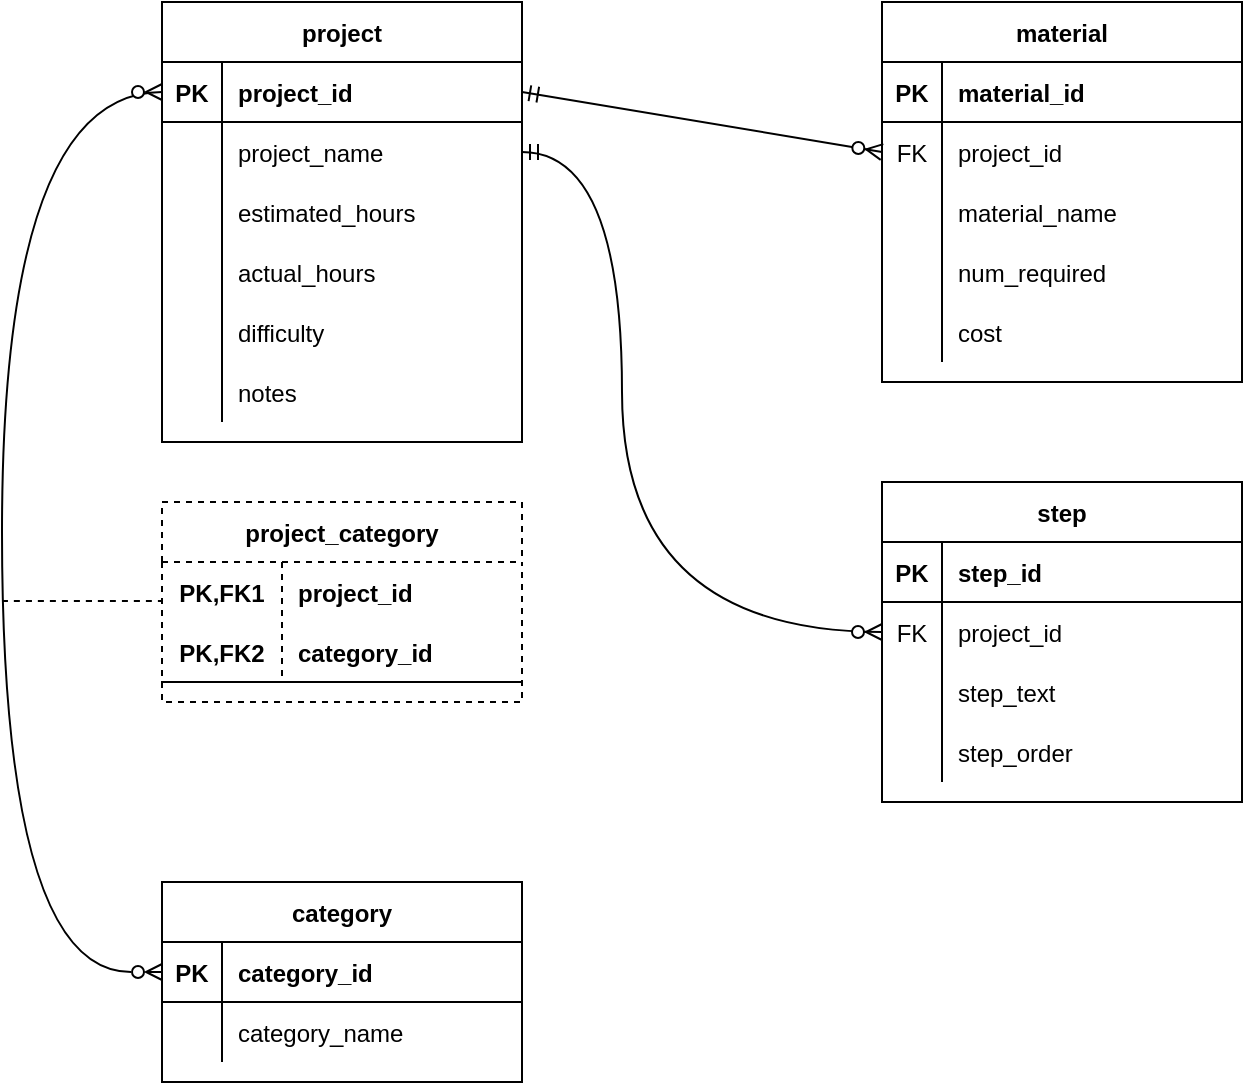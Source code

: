 <mxfile version="20.2.3" type="device"><diagram id="1pxzD25PmBHVqijbHS-p" name="Page-1"><mxGraphModel dx="946" dy="672" grid="1" gridSize="10" guides="1" tooltips="1" connect="1" arrows="1" fold="1" page="1" pageScale="1" pageWidth="850" pageHeight="1100" math="0" shadow="0"><root><mxCell id="0"/><mxCell id="1" parent="0"/><mxCell id="aXJeBxN5qOBs1u7m2mep-1" value="project" style="shape=table;startSize=30;container=1;collapsible=1;childLayout=tableLayout;fixedRows=1;rowLines=0;fontStyle=1;align=center;resizeLast=1;" vertex="1" parent="1"><mxGeometry x="120" y="80" width="180" height="220" as="geometry"/></mxCell><mxCell id="aXJeBxN5qOBs1u7m2mep-2" value="" style="shape=tableRow;horizontal=0;startSize=0;swimlaneHead=0;swimlaneBody=0;fillColor=none;collapsible=0;dropTarget=0;points=[[0,0.5],[1,0.5]];portConstraint=eastwest;top=0;left=0;right=0;bottom=1;" vertex="1" parent="aXJeBxN5qOBs1u7m2mep-1"><mxGeometry y="30" width="180" height="30" as="geometry"/></mxCell><mxCell id="aXJeBxN5qOBs1u7m2mep-3" value="PK" style="shape=partialRectangle;connectable=0;fillColor=none;top=0;left=0;bottom=0;right=0;fontStyle=1;overflow=hidden;" vertex="1" parent="aXJeBxN5qOBs1u7m2mep-2"><mxGeometry width="30" height="30" as="geometry"><mxRectangle width="30" height="30" as="alternateBounds"/></mxGeometry></mxCell><mxCell id="aXJeBxN5qOBs1u7m2mep-4" value="project_id" style="shape=partialRectangle;connectable=0;fillColor=none;top=0;left=0;bottom=0;right=0;align=left;spacingLeft=6;fontStyle=1;overflow=hidden;" vertex="1" parent="aXJeBxN5qOBs1u7m2mep-2"><mxGeometry x="30" width="150" height="30" as="geometry"><mxRectangle width="150" height="30" as="alternateBounds"/></mxGeometry></mxCell><mxCell id="aXJeBxN5qOBs1u7m2mep-5" value="" style="shape=tableRow;horizontal=0;startSize=0;swimlaneHead=0;swimlaneBody=0;fillColor=none;collapsible=0;dropTarget=0;points=[[0,0.5],[1,0.5]];portConstraint=eastwest;top=0;left=0;right=0;bottom=0;" vertex="1" parent="aXJeBxN5qOBs1u7m2mep-1"><mxGeometry y="60" width="180" height="30" as="geometry"/></mxCell><mxCell id="aXJeBxN5qOBs1u7m2mep-6" value="" style="shape=partialRectangle;connectable=0;fillColor=none;top=0;left=0;bottom=0;right=0;editable=1;overflow=hidden;" vertex="1" parent="aXJeBxN5qOBs1u7m2mep-5"><mxGeometry width="30" height="30" as="geometry"><mxRectangle width="30" height="30" as="alternateBounds"/></mxGeometry></mxCell><mxCell id="aXJeBxN5qOBs1u7m2mep-7" value="project_name" style="shape=partialRectangle;connectable=0;fillColor=none;top=0;left=0;bottom=0;right=0;align=left;spacingLeft=6;overflow=hidden;" vertex="1" parent="aXJeBxN5qOBs1u7m2mep-5"><mxGeometry x="30" width="150" height="30" as="geometry"><mxRectangle width="150" height="30" as="alternateBounds"/></mxGeometry></mxCell><mxCell id="aXJeBxN5qOBs1u7m2mep-8" value="" style="shape=tableRow;horizontal=0;startSize=0;swimlaneHead=0;swimlaneBody=0;fillColor=none;collapsible=0;dropTarget=0;points=[[0,0.5],[1,0.5]];portConstraint=eastwest;top=0;left=0;right=0;bottom=0;" vertex="1" parent="aXJeBxN5qOBs1u7m2mep-1"><mxGeometry y="90" width="180" height="30" as="geometry"/></mxCell><mxCell id="aXJeBxN5qOBs1u7m2mep-9" value="" style="shape=partialRectangle;connectable=0;fillColor=none;top=0;left=0;bottom=0;right=0;editable=1;overflow=hidden;" vertex="1" parent="aXJeBxN5qOBs1u7m2mep-8"><mxGeometry width="30" height="30" as="geometry"><mxRectangle width="30" height="30" as="alternateBounds"/></mxGeometry></mxCell><mxCell id="aXJeBxN5qOBs1u7m2mep-10" value="estimated_hours" style="shape=partialRectangle;connectable=0;fillColor=none;top=0;left=0;bottom=0;right=0;align=left;spacingLeft=6;overflow=hidden;" vertex="1" parent="aXJeBxN5qOBs1u7m2mep-8"><mxGeometry x="30" width="150" height="30" as="geometry"><mxRectangle width="150" height="30" as="alternateBounds"/></mxGeometry></mxCell><mxCell id="aXJeBxN5qOBs1u7m2mep-11" value="" style="shape=tableRow;horizontal=0;startSize=0;swimlaneHead=0;swimlaneBody=0;fillColor=none;collapsible=0;dropTarget=0;points=[[0,0.5],[1,0.5]];portConstraint=eastwest;top=0;left=0;right=0;bottom=0;" vertex="1" parent="aXJeBxN5qOBs1u7m2mep-1"><mxGeometry y="120" width="180" height="30" as="geometry"/></mxCell><mxCell id="aXJeBxN5qOBs1u7m2mep-12" value="" style="shape=partialRectangle;connectable=0;fillColor=none;top=0;left=0;bottom=0;right=0;editable=1;overflow=hidden;" vertex="1" parent="aXJeBxN5qOBs1u7m2mep-11"><mxGeometry width="30" height="30" as="geometry"><mxRectangle width="30" height="30" as="alternateBounds"/></mxGeometry></mxCell><mxCell id="aXJeBxN5qOBs1u7m2mep-13" value="actual_hours" style="shape=partialRectangle;connectable=0;fillColor=none;top=0;left=0;bottom=0;right=0;align=left;spacingLeft=6;overflow=hidden;" vertex="1" parent="aXJeBxN5qOBs1u7m2mep-11"><mxGeometry x="30" width="150" height="30" as="geometry"><mxRectangle width="150" height="30" as="alternateBounds"/></mxGeometry></mxCell><mxCell id="aXJeBxN5qOBs1u7m2mep-14" style="shape=tableRow;horizontal=0;startSize=0;swimlaneHead=0;swimlaneBody=0;fillColor=none;collapsible=0;dropTarget=0;points=[[0,0.5],[1,0.5]];portConstraint=eastwest;top=0;left=0;right=0;bottom=0;" vertex="1" parent="aXJeBxN5qOBs1u7m2mep-1"><mxGeometry y="150" width="180" height="30" as="geometry"/></mxCell><mxCell id="aXJeBxN5qOBs1u7m2mep-15" style="shape=partialRectangle;connectable=0;fillColor=none;top=0;left=0;bottom=0;right=0;editable=1;overflow=hidden;" vertex="1" parent="aXJeBxN5qOBs1u7m2mep-14"><mxGeometry width="30" height="30" as="geometry"><mxRectangle width="30" height="30" as="alternateBounds"/></mxGeometry></mxCell><mxCell id="aXJeBxN5qOBs1u7m2mep-16" value="difficulty" style="shape=partialRectangle;connectable=0;fillColor=none;top=0;left=0;bottom=0;right=0;align=left;spacingLeft=6;overflow=hidden;" vertex="1" parent="aXJeBxN5qOBs1u7m2mep-14"><mxGeometry x="30" width="150" height="30" as="geometry"><mxRectangle width="150" height="30" as="alternateBounds"/></mxGeometry></mxCell><mxCell id="aXJeBxN5qOBs1u7m2mep-17" style="shape=tableRow;horizontal=0;startSize=0;swimlaneHead=0;swimlaneBody=0;fillColor=none;collapsible=0;dropTarget=0;points=[[0,0.5],[1,0.5]];portConstraint=eastwest;top=0;left=0;right=0;bottom=0;" vertex="1" parent="aXJeBxN5qOBs1u7m2mep-1"><mxGeometry y="180" width="180" height="30" as="geometry"/></mxCell><mxCell id="aXJeBxN5qOBs1u7m2mep-18" style="shape=partialRectangle;connectable=0;fillColor=none;top=0;left=0;bottom=0;right=0;editable=1;overflow=hidden;" vertex="1" parent="aXJeBxN5qOBs1u7m2mep-17"><mxGeometry width="30" height="30" as="geometry"><mxRectangle width="30" height="30" as="alternateBounds"/></mxGeometry></mxCell><mxCell id="aXJeBxN5qOBs1u7m2mep-19" value="notes" style="shape=partialRectangle;connectable=0;fillColor=none;top=0;left=0;bottom=0;right=0;align=left;spacingLeft=6;overflow=hidden;" vertex="1" parent="aXJeBxN5qOBs1u7m2mep-17"><mxGeometry x="30" width="150" height="30" as="geometry"><mxRectangle width="150" height="30" as="alternateBounds"/></mxGeometry></mxCell><mxCell id="aXJeBxN5qOBs1u7m2mep-20" value="material" style="shape=table;startSize=30;container=1;collapsible=1;childLayout=tableLayout;fixedRows=1;rowLines=0;fontStyle=1;align=center;resizeLast=1;" vertex="1" parent="1"><mxGeometry x="480" y="80" width="180" height="190" as="geometry"/></mxCell><mxCell id="aXJeBxN5qOBs1u7m2mep-21" value="" style="shape=tableRow;horizontal=0;startSize=0;swimlaneHead=0;swimlaneBody=0;fillColor=none;collapsible=0;dropTarget=0;points=[[0,0.5],[1,0.5]];portConstraint=eastwest;top=0;left=0;right=0;bottom=1;" vertex="1" parent="aXJeBxN5qOBs1u7m2mep-20"><mxGeometry y="30" width="180" height="30" as="geometry"/></mxCell><mxCell id="aXJeBxN5qOBs1u7m2mep-22" value="PK" style="shape=partialRectangle;connectable=0;fillColor=none;top=0;left=0;bottom=0;right=0;fontStyle=1;overflow=hidden;" vertex="1" parent="aXJeBxN5qOBs1u7m2mep-21"><mxGeometry width="30" height="30" as="geometry"><mxRectangle width="30" height="30" as="alternateBounds"/></mxGeometry></mxCell><mxCell id="aXJeBxN5qOBs1u7m2mep-23" value="material_id" style="shape=partialRectangle;connectable=0;fillColor=none;top=0;left=0;bottom=0;right=0;align=left;spacingLeft=6;fontStyle=1;overflow=hidden;" vertex="1" parent="aXJeBxN5qOBs1u7m2mep-21"><mxGeometry x="30" width="150" height="30" as="geometry"><mxRectangle width="150" height="30" as="alternateBounds"/></mxGeometry></mxCell><mxCell id="aXJeBxN5qOBs1u7m2mep-24" value="" style="shape=tableRow;horizontal=0;startSize=0;swimlaneHead=0;swimlaneBody=0;fillColor=none;collapsible=0;dropTarget=0;points=[[0,0.5],[1,0.5]];portConstraint=eastwest;top=0;left=0;right=0;bottom=0;" vertex="1" parent="aXJeBxN5qOBs1u7m2mep-20"><mxGeometry y="60" width="180" height="30" as="geometry"/></mxCell><mxCell id="aXJeBxN5qOBs1u7m2mep-25" value="FK" style="shape=partialRectangle;connectable=0;fillColor=none;top=0;left=0;bottom=0;right=0;editable=1;overflow=hidden;" vertex="1" parent="aXJeBxN5qOBs1u7m2mep-24"><mxGeometry width="30" height="30" as="geometry"><mxRectangle width="30" height="30" as="alternateBounds"/></mxGeometry></mxCell><mxCell id="aXJeBxN5qOBs1u7m2mep-26" value="project_id" style="shape=partialRectangle;connectable=0;fillColor=none;top=0;left=0;bottom=0;right=0;align=left;spacingLeft=6;overflow=hidden;" vertex="1" parent="aXJeBxN5qOBs1u7m2mep-24"><mxGeometry x="30" width="150" height="30" as="geometry"><mxRectangle width="150" height="30" as="alternateBounds"/></mxGeometry></mxCell><mxCell id="aXJeBxN5qOBs1u7m2mep-27" value="" style="shape=tableRow;horizontal=0;startSize=0;swimlaneHead=0;swimlaneBody=0;fillColor=none;collapsible=0;dropTarget=0;points=[[0,0.5],[1,0.5]];portConstraint=eastwest;top=0;left=0;right=0;bottom=0;" vertex="1" parent="aXJeBxN5qOBs1u7m2mep-20"><mxGeometry y="90" width="180" height="30" as="geometry"/></mxCell><mxCell id="aXJeBxN5qOBs1u7m2mep-28" value="" style="shape=partialRectangle;connectable=0;fillColor=none;top=0;left=0;bottom=0;right=0;editable=1;overflow=hidden;" vertex="1" parent="aXJeBxN5qOBs1u7m2mep-27"><mxGeometry width="30" height="30" as="geometry"><mxRectangle width="30" height="30" as="alternateBounds"/></mxGeometry></mxCell><mxCell id="aXJeBxN5qOBs1u7m2mep-29" value="material_name" style="shape=partialRectangle;connectable=0;fillColor=none;top=0;left=0;bottom=0;right=0;align=left;spacingLeft=6;overflow=hidden;" vertex="1" parent="aXJeBxN5qOBs1u7m2mep-27"><mxGeometry x="30" width="150" height="30" as="geometry"><mxRectangle width="150" height="30" as="alternateBounds"/></mxGeometry></mxCell><mxCell id="aXJeBxN5qOBs1u7m2mep-30" value="" style="shape=tableRow;horizontal=0;startSize=0;swimlaneHead=0;swimlaneBody=0;fillColor=none;collapsible=0;dropTarget=0;points=[[0,0.5],[1,0.5]];portConstraint=eastwest;top=0;left=0;right=0;bottom=0;" vertex="1" parent="aXJeBxN5qOBs1u7m2mep-20"><mxGeometry y="120" width="180" height="30" as="geometry"/></mxCell><mxCell id="aXJeBxN5qOBs1u7m2mep-31" value="" style="shape=partialRectangle;connectable=0;fillColor=none;top=0;left=0;bottom=0;right=0;editable=1;overflow=hidden;" vertex="1" parent="aXJeBxN5qOBs1u7m2mep-30"><mxGeometry width="30" height="30" as="geometry"><mxRectangle width="30" height="30" as="alternateBounds"/></mxGeometry></mxCell><mxCell id="aXJeBxN5qOBs1u7m2mep-32" value="num_required" style="shape=partialRectangle;connectable=0;fillColor=none;top=0;left=0;bottom=0;right=0;align=left;spacingLeft=6;overflow=hidden;" vertex="1" parent="aXJeBxN5qOBs1u7m2mep-30"><mxGeometry x="30" width="150" height="30" as="geometry"><mxRectangle width="150" height="30" as="alternateBounds"/></mxGeometry></mxCell><mxCell id="aXJeBxN5qOBs1u7m2mep-33" style="shape=tableRow;horizontal=0;startSize=0;swimlaneHead=0;swimlaneBody=0;fillColor=none;collapsible=0;dropTarget=0;points=[[0,0.5],[1,0.5]];portConstraint=eastwest;top=0;left=0;right=0;bottom=0;" vertex="1" parent="aXJeBxN5qOBs1u7m2mep-20"><mxGeometry y="150" width="180" height="30" as="geometry"/></mxCell><mxCell id="aXJeBxN5qOBs1u7m2mep-34" style="shape=partialRectangle;connectable=0;fillColor=none;top=0;left=0;bottom=0;right=0;editable=1;overflow=hidden;" vertex="1" parent="aXJeBxN5qOBs1u7m2mep-33"><mxGeometry width="30" height="30" as="geometry"><mxRectangle width="30" height="30" as="alternateBounds"/></mxGeometry></mxCell><mxCell id="aXJeBxN5qOBs1u7m2mep-35" value="cost" style="shape=partialRectangle;connectable=0;fillColor=none;top=0;left=0;bottom=0;right=0;align=left;spacingLeft=6;overflow=hidden;" vertex="1" parent="aXJeBxN5qOBs1u7m2mep-33"><mxGeometry x="30" width="150" height="30" as="geometry"><mxRectangle width="150" height="30" as="alternateBounds"/></mxGeometry></mxCell><mxCell id="aXJeBxN5qOBs1u7m2mep-36" value="step" style="shape=table;startSize=30;container=1;collapsible=1;childLayout=tableLayout;fixedRows=1;rowLines=0;fontStyle=1;align=center;resizeLast=1;" vertex="1" parent="1"><mxGeometry x="480" y="320" width="180" height="160" as="geometry"/></mxCell><mxCell id="aXJeBxN5qOBs1u7m2mep-37" value="" style="shape=tableRow;horizontal=0;startSize=0;swimlaneHead=0;swimlaneBody=0;fillColor=none;collapsible=0;dropTarget=0;points=[[0,0.5],[1,0.5]];portConstraint=eastwest;top=0;left=0;right=0;bottom=1;" vertex="1" parent="aXJeBxN5qOBs1u7m2mep-36"><mxGeometry y="30" width="180" height="30" as="geometry"/></mxCell><mxCell id="aXJeBxN5qOBs1u7m2mep-38" value="PK" style="shape=partialRectangle;connectable=0;fillColor=none;top=0;left=0;bottom=0;right=0;fontStyle=1;overflow=hidden;" vertex="1" parent="aXJeBxN5qOBs1u7m2mep-37"><mxGeometry width="30" height="30" as="geometry"><mxRectangle width="30" height="30" as="alternateBounds"/></mxGeometry></mxCell><mxCell id="aXJeBxN5qOBs1u7m2mep-39" value="step_id" style="shape=partialRectangle;connectable=0;fillColor=none;top=0;left=0;bottom=0;right=0;align=left;spacingLeft=6;fontStyle=1;overflow=hidden;" vertex="1" parent="aXJeBxN5qOBs1u7m2mep-37"><mxGeometry x="30" width="150" height="30" as="geometry"><mxRectangle width="150" height="30" as="alternateBounds"/></mxGeometry></mxCell><mxCell id="aXJeBxN5qOBs1u7m2mep-40" value="" style="shape=tableRow;horizontal=0;startSize=0;swimlaneHead=0;swimlaneBody=0;fillColor=none;collapsible=0;dropTarget=0;points=[[0,0.5],[1,0.5]];portConstraint=eastwest;top=0;left=0;right=0;bottom=0;" vertex="1" parent="aXJeBxN5qOBs1u7m2mep-36"><mxGeometry y="60" width="180" height="30" as="geometry"/></mxCell><mxCell id="aXJeBxN5qOBs1u7m2mep-41" value="FK" style="shape=partialRectangle;connectable=0;fillColor=none;top=0;left=0;bottom=0;right=0;editable=1;overflow=hidden;" vertex="1" parent="aXJeBxN5qOBs1u7m2mep-40"><mxGeometry width="30" height="30" as="geometry"><mxRectangle width="30" height="30" as="alternateBounds"/></mxGeometry></mxCell><mxCell id="aXJeBxN5qOBs1u7m2mep-42" value="project_id" style="shape=partialRectangle;connectable=0;fillColor=none;top=0;left=0;bottom=0;right=0;align=left;spacingLeft=6;overflow=hidden;" vertex="1" parent="aXJeBxN5qOBs1u7m2mep-40"><mxGeometry x="30" width="150" height="30" as="geometry"><mxRectangle width="150" height="30" as="alternateBounds"/></mxGeometry></mxCell><mxCell id="aXJeBxN5qOBs1u7m2mep-43" value="" style="shape=tableRow;horizontal=0;startSize=0;swimlaneHead=0;swimlaneBody=0;fillColor=none;collapsible=0;dropTarget=0;points=[[0,0.5],[1,0.5]];portConstraint=eastwest;top=0;left=0;right=0;bottom=0;" vertex="1" parent="aXJeBxN5qOBs1u7m2mep-36"><mxGeometry y="90" width="180" height="30" as="geometry"/></mxCell><mxCell id="aXJeBxN5qOBs1u7m2mep-44" value="" style="shape=partialRectangle;connectable=0;fillColor=none;top=0;left=0;bottom=0;right=0;editable=1;overflow=hidden;" vertex="1" parent="aXJeBxN5qOBs1u7m2mep-43"><mxGeometry width="30" height="30" as="geometry"><mxRectangle width="30" height="30" as="alternateBounds"/></mxGeometry></mxCell><mxCell id="aXJeBxN5qOBs1u7m2mep-45" value="step_text" style="shape=partialRectangle;connectable=0;fillColor=none;top=0;left=0;bottom=0;right=0;align=left;spacingLeft=6;overflow=hidden;" vertex="1" parent="aXJeBxN5qOBs1u7m2mep-43"><mxGeometry x="30" width="150" height="30" as="geometry"><mxRectangle width="150" height="30" as="alternateBounds"/></mxGeometry></mxCell><mxCell id="aXJeBxN5qOBs1u7m2mep-46" value="" style="shape=tableRow;horizontal=0;startSize=0;swimlaneHead=0;swimlaneBody=0;fillColor=none;collapsible=0;dropTarget=0;points=[[0,0.5],[1,0.5]];portConstraint=eastwest;top=0;left=0;right=0;bottom=0;" vertex="1" parent="aXJeBxN5qOBs1u7m2mep-36"><mxGeometry y="120" width="180" height="30" as="geometry"/></mxCell><mxCell id="aXJeBxN5qOBs1u7m2mep-47" value="" style="shape=partialRectangle;connectable=0;fillColor=none;top=0;left=0;bottom=0;right=0;editable=1;overflow=hidden;" vertex="1" parent="aXJeBxN5qOBs1u7m2mep-46"><mxGeometry width="30" height="30" as="geometry"><mxRectangle width="30" height="30" as="alternateBounds"/></mxGeometry></mxCell><mxCell id="aXJeBxN5qOBs1u7m2mep-48" value="step_order" style="shape=partialRectangle;connectable=0;fillColor=none;top=0;left=0;bottom=0;right=0;align=left;spacingLeft=6;overflow=hidden;" vertex="1" parent="aXJeBxN5qOBs1u7m2mep-46"><mxGeometry x="30" width="150" height="30" as="geometry"><mxRectangle width="150" height="30" as="alternateBounds"/></mxGeometry></mxCell><mxCell id="aXJeBxN5qOBs1u7m2mep-49" value="category" style="shape=table;startSize=30;container=1;collapsible=1;childLayout=tableLayout;fixedRows=1;rowLines=0;fontStyle=1;align=center;resizeLast=1;" vertex="1" parent="1"><mxGeometry x="120" y="520" width="180" height="100" as="geometry"/></mxCell><mxCell id="aXJeBxN5qOBs1u7m2mep-50" value="" style="shape=tableRow;horizontal=0;startSize=0;swimlaneHead=0;swimlaneBody=0;fillColor=none;collapsible=0;dropTarget=0;points=[[0,0.5],[1,0.5]];portConstraint=eastwest;top=0;left=0;right=0;bottom=1;" vertex="1" parent="aXJeBxN5qOBs1u7m2mep-49"><mxGeometry y="30" width="180" height="30" as="geometry"/></mxCell><mxCell id="aXJeBxN5qOBs1u7m2mep-51" value="PK" style="shape=partialRectangle;connectable=0;fillColor=none;top=0;left=0;bottom=0;right=0;fontStyle=1;overflow=hidden;" vertex="1" parent="aXJeBxN5qOBs1u7m2mep-50"><mxGeometry width="30" height="30" as="geometry"><mxRectangle width="30" height="30" as="alternateBounds"/></mxGeometry></mxCell><mxCell id="aXJeBxN5qOBs1u7m2mep-52" value="category_id" style="shape=partialRectangle;connectable=0;fillColor=none;top=0;left=0;bottom=0;right=0;align=left;spacingLeft=6;fontStyle=1;overflow=hidden;" vertex="1" parent="aXJeBxN5qOBs1u7m2mep-50"><mxGeometry x="30" width="150" height="30" as="geometry"><mxRectangle width="150" height="30" as="alternateBounds"/></mxGeometry></mxCell><mxCell id="aXJeBxN5qOBs1u7m2mep-53" value="" style="shape=tableRow;horizontal=0;startSize=0;swimlaneHead=0;swimlaneBody=0;fillColor=none;collapsible=0;dropTarget=0;points=[[0,0.5],[1,0.5]];portConstraint=eastwest;top=0;left=0;right=0;bottom=0;" vertex="1" parent="aXJeBxN5qOBs1u7m2mep-49"><mxGeometry y="60" width="180" height="30" as="geometry"/></mxCell><mxCell id="aXJeBxN5qOBs1u7m2mep-54" value="" style="shape=partialRectangle;connectable=0;fillColor=none;top=0;left=0;bottom=0;right=0;editable=1;overflow=hidden;" vertex="1" parent="aXJeBxN5qOBs1u7m2mep-53"><mxGeometry width="30" height="30" as="geometry"><mxRectangle width="30" height="30" as="alternateBounds"/></mxGeometry></mxCell><mxCell id="aXJeBxN5qOBs1u7m2mep-55" value="category_name" style="shape=partialRectangle;connectable=0;fillColor=none;top=0;left=0;bottom=0;right=0;align=left;spacingLeft=6;overflow=hidden;" vertex="1" parent="aXJeBxN5qOBs1u7m2mep-53"><mxGeometry x="30" width="150" height="30" as="geometry"><mxRectangle width="150" height="30" as="alternateBounds"/></mxGeometry></mxCell><mxCell id="aXJeBxN5qOBs1u7m2mep-62" value="project_category" style="shape=table;startSize=30;container=1;collapsible=1;childLayout=tableLayout;fixedRows=1;rowLines=0;fontStyle=1;align=center;resizeLast=1;dashed=1;" vertex="1" parent="1"><mxGeometry x="120" y="330" width="180" height="100" as="geometry"/></mxCell><mxCell id="aXJeBxN5qOBs1u7m2mep-63" value="" style="shape=tableRow;horizontal=0;startSize=0;swimlaneHead=0;swimlaneBody=0;fillColor=none;collapsible=0;dropTarget=0;points=[[0,0.5],[1,0.5]];portConstraint=eastwest;top=0;left=0;right=0;bottom=0;" vertex="1" parent="aXJeBxN5qOBs1u7m2mep-62"><mxGeometry y="30" width="180" height="30" as="geometry"/></mxCell><mxCell id="aXJeBxN5qOBs1u7m2mep-64" value="PK,FK1" style="shape=partialRectangle;connectable=0;fillColor=none;top=0;left=0;bottom=0;right=0;fontStyle=1;overflow=hidden;" vertex="1" parent="aXJeBxN5qOBs1u7m2mep-63"><mxGeometry width="60" height="30" as="geometry"><mxRectangle width="60" height="30" as="alternateBounds"/></mxGeometry></mxCell><mxCell id="aXJeBxN5qOBs1u7m2mep-65" value="project_id" style="shape=partialRectangle;connectable=0;fillColor=none;top=0;left=0;bottom=0;right=0;align=left;spacingLeft=6;fontStyle=1;overflow=hidden;" vertex="1" parent="aXJeBxN5qOBs1u7m2mep-63"><mxGeometry x="60" width="120" height="30" as="geometry"><mxRectangle width="120" height="30" as="alternateBounds"/></mxGeometry></mxCell><mxCell id="aXJeBxN5qOBs1u7m2mep-66" value="" style="shape=tableRow;horizontal=0;startSize=0;swimlaneHead=0;swimlaneBody=0;fillColor=none;collapsible=0;dropTarget=0;points=[[0,0.5],[1,0.5]];portConstraint=eastwest;top=0;left=0;right=0;bottom=1;" vertex="1" parent="aXJeBxN5qOBs1u7m2mep-62"><mxGeometry y="60" width="180" height="30" as="geometry"/></mxCell><mxCell id="aXJeBxN5qOBs1u7m2mep-67" value="PK,FK2" style="shape=partialRectangle;connectable=0;fillColor=none;top=0;left=0;bottom=0;right=0;fontStyle=1;overflow=hidden;" vertex="1" parent="aXJeBxN5qOBs1u7m2mep-66"><mxGeometry width="60" height="30" as="geometry"><mxRectangle width="60" height="30" as="alternateBounds"/></mxGeometry></mxCell><mxCell id="aXJeBxN5qOBs1u7m2mep-68" value="category_id" style="shape=partialRectangle;connectable=0;fillColor=none;top=0;left=0;bottom=0;right=0;align=left;spacingLeft=6;fontStyle=1;overflow=hidden;" vertex="1" parent="aXJeBxN5qOBs1u7m2mep-66"><mxGeometry x="60" width="120" height="30" as="geometry"><mxRectangle width="120" height="30" as="alternateBounds"/></mxGeometry></mxCell><mxCell id="aXJeBxN5qOBs1u7m2mep-76" value="" style="fontSize=12;html=1;endArrow=ERzeroToMany;endFill=1;rounded=0;exitX=0;exitY=0.5;exitDx=0;exitDy=0;entryX=0;entryY=0.5;entryDx=0;entryDy=0;edgeStyle=orthogonalEdgeStyle;curved=1;startArrow=ERzeroToMany;startFill=0;" edge="1" parent="1" source="aXJeBxN5qOBs1u7m2mep-50" target="aXJeBxN5qOBs1u7m2mep-2"><mxGeometry width="100" height="100" relative="1" as="geometry"><mxPoint y="320" as="sourcePoint"/><mxPoint x="100" y="220" as="targetPoint"/><Array as="points"><mxPoint x="40" y="565"/><mxPoint x="40" y="125"/></Array></mxGeometry></mxCell><mxCell id="aXJeBxN5qOBs1u7m2mep-77" value="" style="endArrow=none;html=1;rounded=0;curved=1;dashed=1;" edge="1" parent="1"><mxGeometry relative="1" as="geometry"><mxPoint x="40" y="379.5" as="sourcePoint"/><mxPoint x="120" y="379.5" as="targetPoint"/></mxGeometry></mxCell><mxCell id="aXJeBxN5qOBs1u7m2mep-78" value="" style="fontSize=12;html=1;endArrow=ERzeroToMany;endFill=1;rounded=0;exitX=1;exitY=0.5;exitDx=0;exitDy=0;entryX=0;entryY=0.5;entryDx=0;entryDy=0;startArrow=ERmandOne;startFill=0;" edge="1" parent="1" source="aXJeBxN5qOBs1u7m2mep-2" target="aXJeBxN5qOBs1u7m2mep-24"><mxGeometry width="100" height="100" relative="1" as="geometry"><mxPoint x="340" y="200" as="sourcePoint"/><mxPoint x="440" y="100" as="targetPoint"/></mxGeometry></mxCell><mxCell id="aXJeBxN5qOBs1u7m2mep-79" value="" style="fontSize=12;html=1;endArrow=ERzeroToMany;endFill=1;rounded=0;exitX=1;exitY=0.5;exitDx=0;exitDy=0;entryX=0;entryY=0.5;entryDx=0;entryDy=0;startArrow=ERmandOne;startFill=0;edgeStyle=orthogonalEdgeStyle;curved=1;" edge="1" parent="1" source="aXJeBxN5qOBs1u7m2mep-5" target="aXJeBxN5qOBs1u7m2mep-40"><mxGeometry width="100" height="100" relative="1" as="geometry"><mxPoint x="310" y="230" as="sourcePoint"/><mxPoint x="490" y="260" as="targetPoint"/><Array as="points"><mxPoint x="350" y="155"/><mxPoint x="350" y="395"/></Array></mxGeometry></mxCell></root></mxGraphModel></diagram></mxfile>